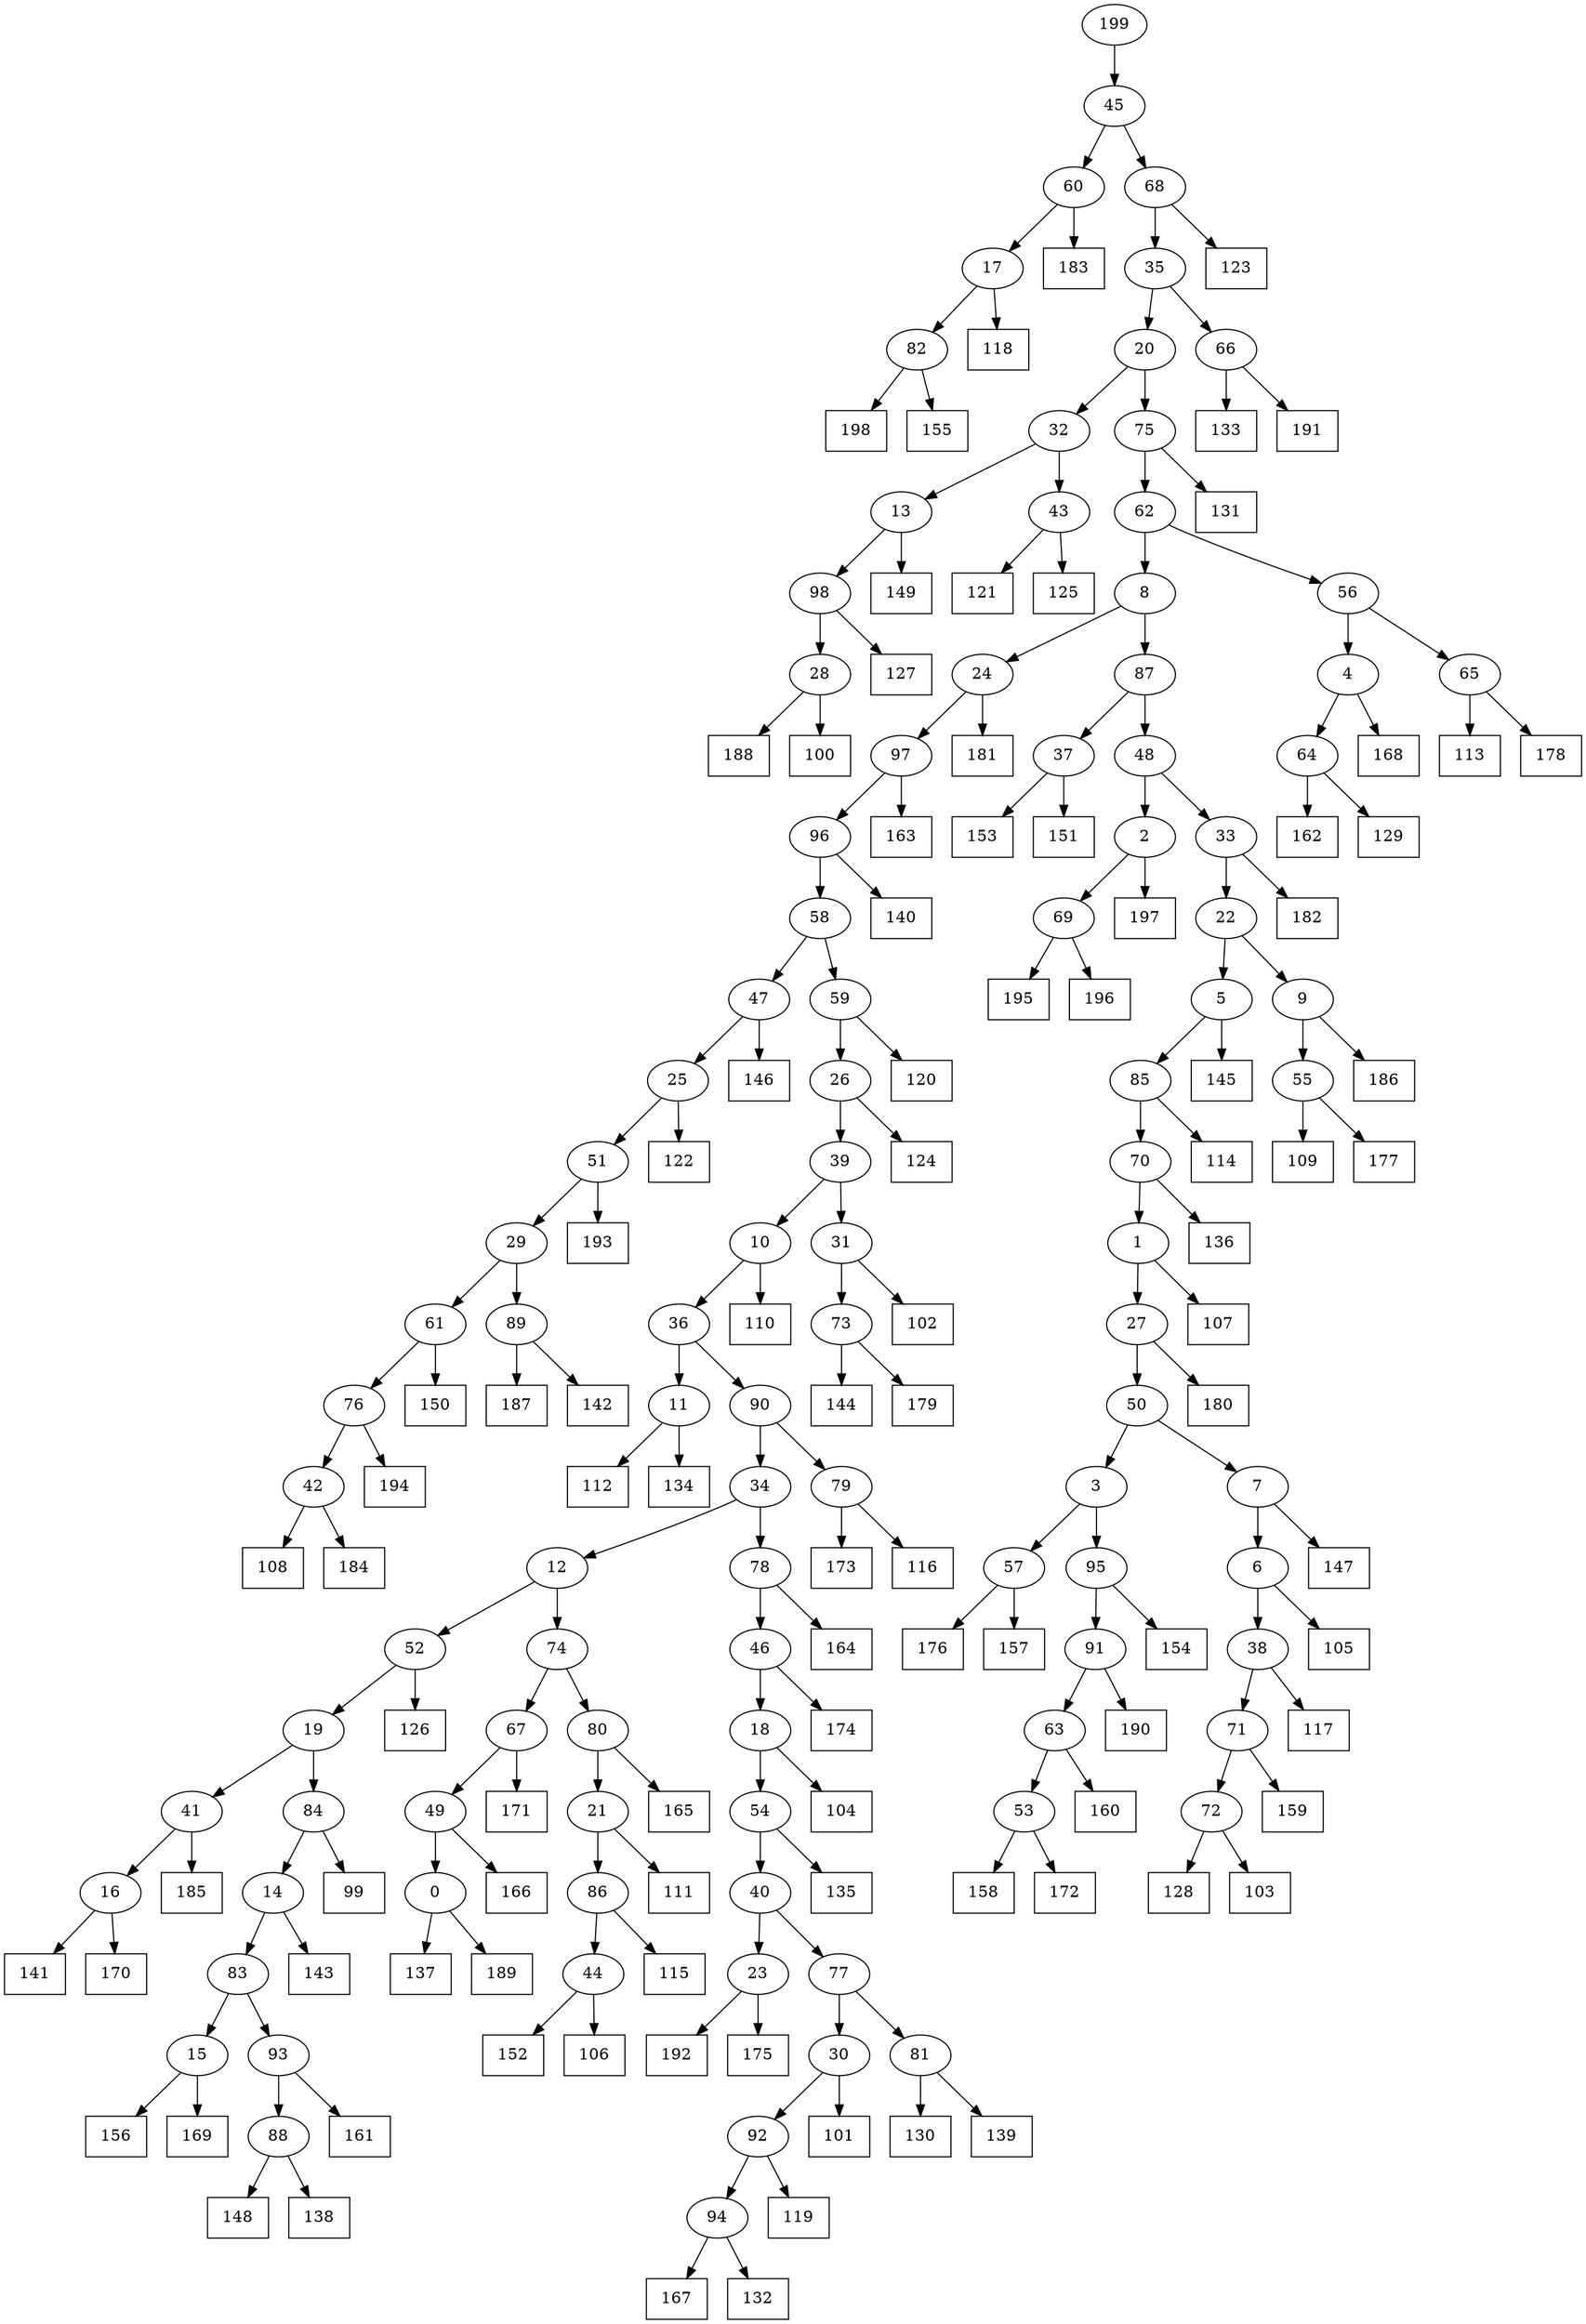 digraph G {
0[label="0"];
1[label="1"];
2[label="2"];
3[label="3"];
4[label="4"];
5[label="5"];
6[label="6"];
7[label="7"];
8[label="8"];
9[label="9"];
10[label="10"];
11[label="11"];
12[label="12"];
13[label="13"];
14[label="14"];
15[label="15"];
16[label="16"];
17[label="17"];
18[label="18"];
19[label="19"];
20[label="20"];
21[label="21"];
22[label="22"];
23[label="23"];
24[label="24"];
25[label="25"];
26[label="26"];
27[label="27"];
28[label="28"];
29[label="29"];
30[label="30"];
31[label="31"];
32[label="32"];
33[label="33"];
34[label="34"];
35[label="35"];
36[label="36"];
37[label="37"];
38[label="38"];
39[label="39"];
40[label="40"];
41[label="41"];
42[label="42"];
43[label="43"];
44[label="44"];
45[label="45"];
46[label="46"];
47[label="47"];
48[label="48"];
49[label="49"];
50[label="50"];
51[label="51"];
52[label="52"];
53[label="53"];
54[label="54"];
55[label="55"];
56[label="56"];
57[label="57"];
58[label="58"];
59[label="59"];
60[label="60"];
61[label="61"];
62[label="62"];
63[label="63"];
64[label="64"];
65[label="65"];
66[label="66"];
67[label="67"];
68[label="68"];
69[label="69"];
70[label="70"];
71[label="71"];
72[label="72"];
73[label="73"];
74[label="74"];
75[label="75"];
76[label="76"];
77[label="77"];
78[label="78"];
79[label="79"];
80[label="80"];
81[label="81"];
82[label="82"];
83[label="83"];
84[label="84"];
85[label="85"];
86[label="86"];
87[label="87"];
88[label="88"];
89[label="89"];
90[label="90"];
91[label="91"];
92[label="92"];
93[label="93"];
94[label="94"];
95[label="95"];
96[label="96"];
97[label="97"];
98[label="98"];
99[shape=box,label="121"];
100[shape=box,label="167"];
101[shape=box,label="104"];
102[shape=box,label="133"];
103[shape=box,label="192"];
104[shape=box,label="187"];
105[shape=box,label="195"];
106[shape=box,label="124"];
107[shape=box,label="126"];
108[shape=box,label="108"];
109[shape=box,label="173"];
110[shape=box,label="198"];
111[shape=box,label="107"];
112[shape=box,label="153"];
113[shape=box,label="182"];
114[shape=box,label="109"];
115[shape=box,label="112"];
116[shape=box,label="175"];
117[shape=box,label="118"];
118[shape=box,label="158"];
119[shape=box,label="125"];
120[shape=box,label="160"];
121[shape=box,label="162"];
122[shape=box,label="172"];
123[shape=box,label="141"];
124[shape=box,label="155"];
125[shape=box,label="130"];
126[shape=box,label="113"];
127[shape=box,label="185"];
128[shape=box,label="129"];
129[shape=box,label="170"];
130[shape=box,label="174"];
131[shape=box,label="147"];
132[shape=box,label="181"];
133[shape=box,label="151"];
134[shape=box,label="150"];
135[shape=box,label="159"];
136[shape=box,label="183"];
137[shape=box,label="194"];
138[shape=box,label="116"];
139[shape=box,label="119"];
140[shape=box,label="122"];
141[shape=box,label="190"];
142[shape=box,label="131"];
143[shape=box,label="136"];
144[shape=box,label="137"];
145[shape=box,label="139"];
146[shape=box,label="186"];
147[shape=box,label="165"];
148[shape=box,label="178"];
149[shape=box,label="171"];
150[shape=box,label="102"];
151[shape=box,label="152"];
152[shape=box,label="193"];
153[shape=box,label="191"];
154[shape=box,label="143"];
155[shape=box,label="105"];
156[shape=box,label="128"];
157[shape=box,label="180"];
158[shape=box,label="117"];
159[shape=box,label="127"];
160[shape=box,label="164"];
161[shape=box,label="176"];
162[shape=box,label="123"];
163[shape=box,label="148"];
164[shape=box,label="132"];
165[shape=box,label="188"];
166[shape=box,label="106"];
167[shape=box,label="140"];
168[shape=box,label="146"];
169[shape=box,label="189"];
170[shape=box,label="166"];
171[shape=box,label="135"];
172[shape=box,label="134"];
173[shape=box,label="157"];
174[shape=box,label="111"];
175[shape=box,label="196"];
176[shape=box,label="114"];
177[shape=box,label="103"];
178[shape=box,label="115"];
179[shape=box,label="138"];
180[shape=box,label="99"];
181[shape=box,label="145"];
182[shape=box,label="144"];
183[shape=box,label="184"];
184[shape=box,label="168"];
185[shape=box,label="120"];
186[shape=box,label="179"];
187[shape=box,label="142"];
188[shape=box,label="197"];
189[shape=box,label="163"];
190[shape=box,label="154"];
191[shape=box,label="149"];
192[shape=box,label="110"];
193[shape=box,label="161"];
194[shape=box,label="177"];
195[shape=box,label="100"];
196[shape=box,label="156"];
197[shape=box,label="101"];
198[shape=box,label="169"];
199[label="199"];
94->100 ;
5->181 ;
71->135 ;
16->123 ;
6->155 ;
53->118 ;
23->103 ;
4->184 ;
43->99 ;
73->182 ;
59->185 ;
27->157 ;
38->158 ;
85->176 ;
61->134 ;
13->191 ;
17->117 ;
94->164 ;
35->20 ;
88->179 ;
88->163 ;
72->177 ;
97->189 ;
10->192 ;
95->190 ;
24->132 ;
28->195 ;
80->21 ;
86->44 ;
57->173 ;
47->168 ;
8->87 ;
20->75 ;
4->64 ;
64->121 ;
20->32 ;
81->125 ;
7->131 ;
50->3 ;
64->128 ;
33->113 ;
46->130 ;
57->161 ;
60->17 ;
89->187 ;
14->83 ;
66->102 ;
60->136 ;
70->1 ;
35->66 ;
0->169 ;
1->27 ;
9->146 ;
78->160 ;
76->137 ;
10->36 ;
36->90 ;
22->9 ;
63->53 ;
26->106 ;
44->151 ;
21->174 ;
11->115 ;
42->108 ;
82->124 ;
2->188 ;
12->74 ;
83->93 ;
93->193 ;
29->61 ;
61->76 ;
30->197 ;
13->98 ;
32->13 ;
54->40 ;
93->88 ;
59->26 ;
98->159 ;
56->65 ;
65->148 ;
92->94 ;
62->8 ;
18->54 ;
54->171 ;
8->24 ;
28->165 ;
52->19 ;
77->30 ;
68->35 ;
37->112 ;
18->101 ;
69->175 ;
73->186 ;
81->145 ;
84->180 ;
72->156 ;
44->166 ;
74->80 ;
80->147 ;
22->5 ;
15->198 ;
65->126 ;
78->46 ;
46->18 ;
75->142 ;
95->91 ;
91->141 ;
55->114 ;
76->42 ;
42->183 ;
11->172 ;
62->56 ;
26->39 ;
39->10 ;
40->77 ;
77->81 ;
58->47 ;
79->109 ;
63->120 ;
92->139 ;
51->29 ;
3->95 ;
51->152 ;
97->96 ;
96->167 ;
67->49 ;
41->16 ;
25->51 ;
32->43 ;
38->71 ;
71->72 ;
45->68 ;
49->0 ;
0->144 ;
3->57 ;
47->25 ;
25->140 ;
91->63 ;
1->111 ;
29->89 ;
89->104 ;
199->45 ;
45->60 ;
98->28 ;
70->143 ;
74->67 ;
67->149 ;
27->50 ;
9->55 ;
55->194 ;
30->92 ;
34->12 ;
12->52 ;
49->170 ;
90->79 ;
79->138 ;
66->153 ;
39->31 ;
31->73 ;
56->4 ;
50->7 ;
7->6 ;
37->133 ;
19->84 ;
24->97 ;
87->48 ;
48->2 ;
16->129 ;
40->23 ;
43->119 ;
48->33 ;
33->22 ;
31->150 ;
90->34 ;
34->78 ;
6->38 ;
5->85 ;
85->70 ;
68->162 ;
96->58 ;
58->59 ;
36->11 ;
83->15 ;
15->196 ;
23->116 ;
21->86 ;
86->178 ;
53->122 ;
2->69 ;
69->105 ;
52->107 ;
84->14 ;
14->154 ;
75->62 ;
19->41 ;
41->127 ;
87->37 ;
17->82 ;
82->110 ;
}
